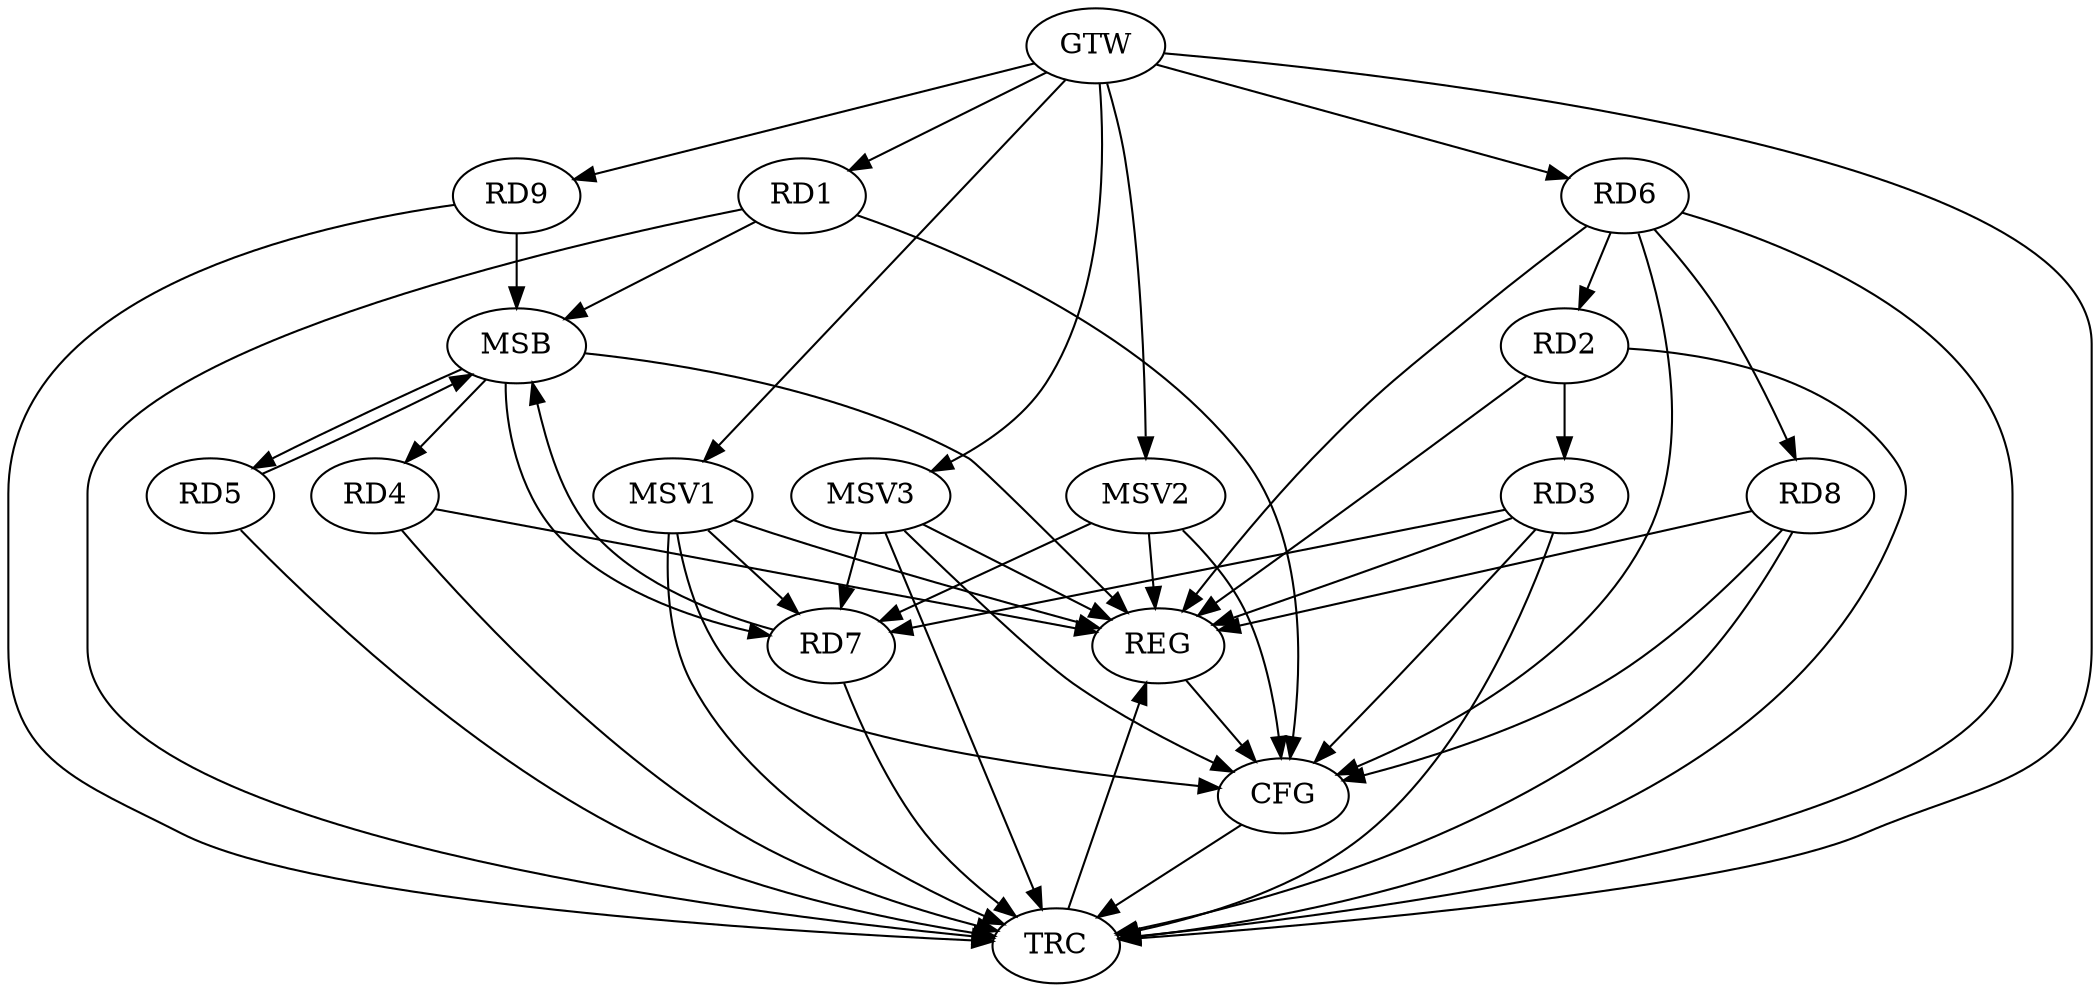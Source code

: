 strict digraph G {
  RD1 [ label="RD1" ];
  RD2 [ label="RD2" ];
  RD3 [ label="RD3" ];
  RD4 [ label="RD4" ];
  RD5 [ label="RD5" ];
  RD6 [ label="RD6" ];
  RD7 [ label="RD7" ];
  RD8 [ label="RD8" ];
  RD9 [ label="RD9" ];
  GTW [ label="GTW" ];
  REG [ label="REG" ];
  MSB [ label="MSB" ];
  CFG [ label="CFG" ];
  TRC [ label="TRC" ];
  MSV1 [ label="MSV1" ];
  MSV2 [ label="MSV2" ];
  MSV3 [ label="MSV3" ];
  RD2 -> RD3;
  RD6 -> RD2;
  RD3 -> RD7;
  RD6 -> RD8;
  GTW -> RD1;
  GTW -> RD6;
  GTW -> RD9;
  RD2 -> REG;
  RD3 -> REG;
  RD4 -> REG;
  RD6 -> REG;
  RD8 -> REG;
  RD1 -> MSB;
  MSB -> REG;
  RD5 -> MSB;
  MSB -> RD7;
  RD7 -> MSB;
  MSB -> RD5;
  RD9 -> MSB;
  MSB -> RD4;
  RD8 -> CFG;
  RD6 -> CFG;
  RD3 -> CFG;
  RD1 -> CFG;
  REG -> CFG;
  RD1 -> TRC;
  RD2 -> TRC;
  RD3 -> TRC;
  RD4 -> TRC;
  RD5 -> TRC;
  RD6 -> TRC;
  RD7 -> TRC;
  RD8 -> TRC;
  RD9 -> TRC;
  GTW -> TRC;
  CFG -> TRC;
  TRC -> REG;
  MSV1 -> RD7;
  GTW -> MSV1;
  MSV1 -> REG;
  MSV1 -> TRC;
  MSV1 -> CFG;
  MSV2 -> RD7;
  GTW -> MSV2;
  MSV2 -> REG;
  MSV2 -> CFG;
  MSV3 -> RD7;
  GTW -> MSV3;
  MSV3 -> REG;
  MSV3 -> TRC;
  MSV3 -> CFG;
}
